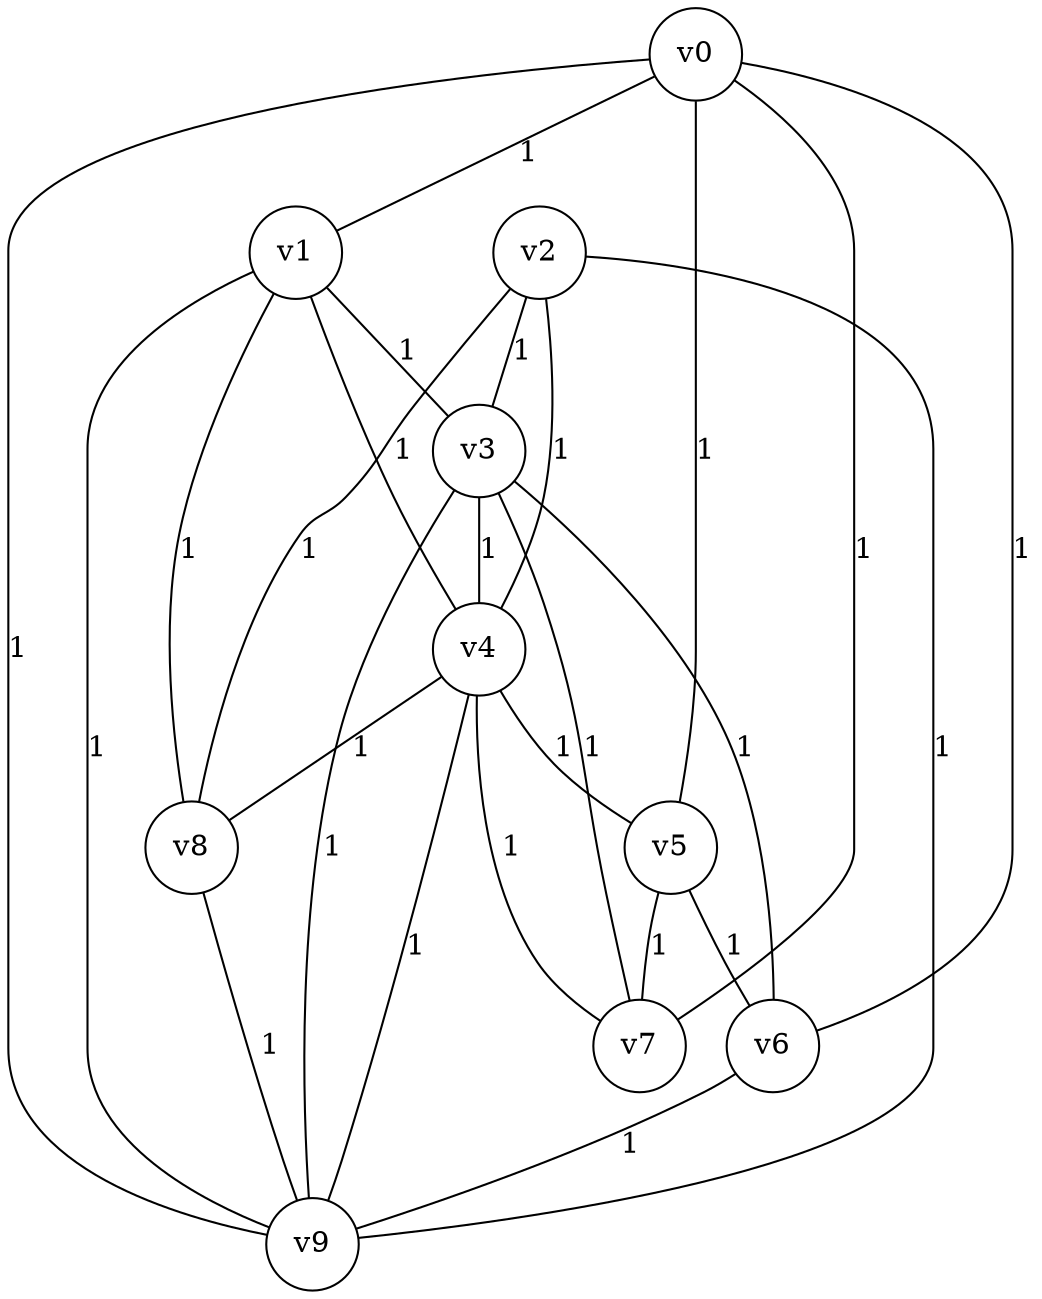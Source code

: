 graph
{
	node [shape=circle, label="v0"] 0;
	node [shape=circle, label="v1"] 1;
	node [shape=circle, label="v2"] 2;
	node [shape=circle, label="v3"] 3;
	node [shape=circle, label="v4"] 4;
	node [shape=circle, label="v5"] 5;
	node [shape=circle, label="v6"] 6;
	node [shape=circle, label="v7"] 7;
	node [shape=circle, label="v8"] 8;
	node [shape=circle, label="v9"] 9;
	0 -- 1 [label="1"]
	0 -- 5 [label="1"]
	0 -- 6 [label="1"]
	0 -- 7 [label="1"]
	0 -- 9 [label="1"]
	1 -- 3 [label="1"]
	1 -- 4 [label="1"]
	1 -- 8 [label="1"]
	1 -- 9 [label="1"]
	2 -- 3 [label="1"]
	2 -- 4 [label="1"]
	2 -- 8 [label="1"]
	2 -- 9 [label="1"]
	3 -- 4 [label="1"]
	3 -- 6 [label="1"]
	3 -- 7 [label="1"]
	3 -- 9 [label="1"]
	4 -- 5 [label="1"]
	4 -- 7 [label="1"]
	4 -- 8 [label="1"]
	4 -- 9 [label="1"]
	5 -- 6 [label="1"]
	5 -- 7 [label="1"]
	6 -- 9 [label="1"]
	8 -- 9 [label="1"]
}
